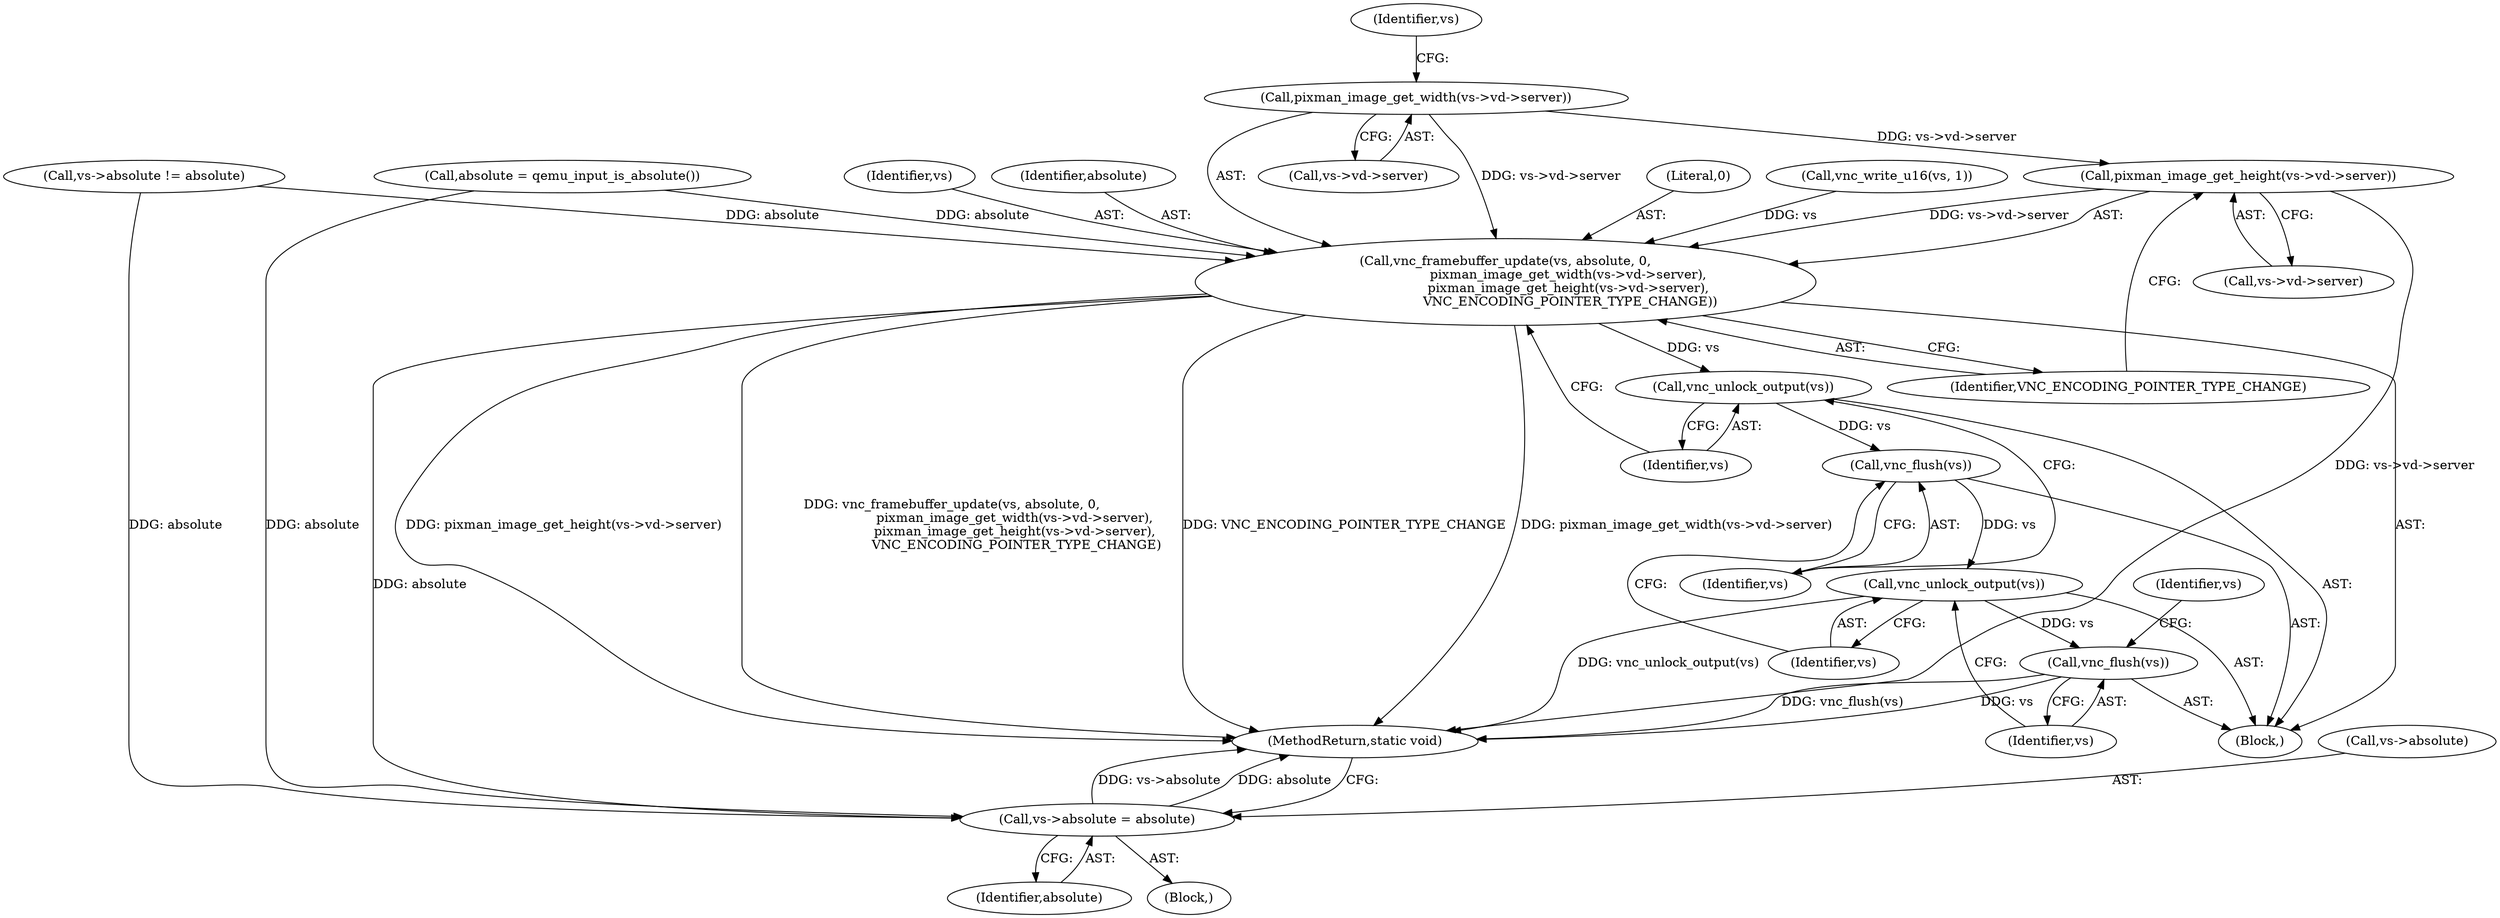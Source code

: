 digraph "0_qemu_bea60dd7679364493a0d7f5b54316c767cf894ef@pointer" {
"1000142" [label="(Call,pixman_image_get_height(vs->vd->server))"];
"1000136" [label="(Call,pixman_image_get_width(vs->vd->server))"];
"1000132" [label="(Call,vnc_framebuffer_update(vs, absolute, 0,\n                               pixman_image_get_width(vs->vd->server),\n                               pixman_image_get_height(vs->vd->server),\n                                VNC_ENCODING_POINTER_TYPE_CHANGE))"];
"1000149" [label="(Call,vnc_unlock_output(vs))"];
"1000151" [label="(Call,vnc_flush(vs))"];
"1000153" [label="(Call,vnc_unlock_output(vs))"];
"1000155" [label="(Call,vnc_flush(vs))"];
"1000157" [label="(Call,vs->absolute = absolute)"];
"1000151" [label="(Call,vnc_flush(vs))"];
"1000137" [label="(Call,vs->vd->server)"];
"1000143" [label="(Call,vs->vd->server)"];
"1000157" [label="(Call,vs->absolute = absolute)"];
"1000155" [label="(Call,vnc_flush(vs))"];
"1000120" [label="(Call,vs->absolute != absolute)"];
"1000161" [label="(Identifier,absolute)"];
"1000142" [label="(Call,pixman_image_get_height(vs->vd->server))"];
"1000156" [label="(Identifier,vs)"];
"1000136" [label="(Call,pixman_image_get_width(vs->vd->server))"];
"1000148" [label="(Identifier,VNC_ENCODING_POINTER_TYPE_CHANGE)"];
"1000135" [label="(Literal,0)"];
"1000129" [label="(Call,vnc_write_u16(vs, 1))"];
"1000153" [label="(Call,vnc_unlock_output(vs))"];
"1000133" [label="(Identifier,vs)"];
"1000159" [label="(Identifier,vs)"];
"1000125" [label="(Block,)"];
"1000162" [label="(MethodReturn,static void)"];
"1000112" [label="(Call,absolute = qemu_input_is_absolute())"];
"1000103" [label="(Block,)"];
"1000149" [label="(Call,vnc_unlock_output(vs))"];
"1000154" [label="(Identifier,vs)"];
"1000134" [label="(Identifier,absolute)"];
"1000132" [label="(Call,vnc_framebuffer_update(vs, absolute, 0,\n                               pixman_image_get_width(vs->vd->server),\n                               pixman_image_get_height(vs->vd->server),\n                                VNC_ENCODING_POINTER_TYPE_CHANGE))"];
"1000152" [label="(Identifier,vs)"];
"1000145" [label="(Identifier,vs)"];
"1000150" [label="(Identifier,vs)"];
"1000158" [label="(Call,vs->absolute)"];
"1000142" -> "1000132"  [label="AST: "];
"1000142" -> "1000143"  [label="CFG: "];
"1000143" -> "1000142"  [label="AST: "];
"1000148" -> "1000142"  [label="CFG: "];
"1000142" -> "1000162"  [label="DDG: vs->vd->server"];
"1000142" -> "1000132"  [label="DDG: vs->vd->server"];
"1000136" -> "1000142"  [label="DDG: vs->vd->server"];
"1000136" -> "1000132"  [label="AST: "];
"1000136" -> "1000137"  [label="CFG: "];
"1000137" -> "1000136"  [label="AST: "];
"1000145" -> "1000136"  [label="CFG: "];
"1000136" -> "1000132"  [label="DDG: vs->vd->server"];
"1000132" -> "1000125"  [label="AST: "];
"1000132" -> "1000148"  [label="CFG: "];
"1000133" -> "1000132"  [label="AST: "];
"1000134" -> "1000132"  [label="AST: "];
"1000135" -> "1000132"  [label="AST: "];
"1000148" -> "1000132"  [label="AST: "];
"1000150" -> "1000132"  [label="CFG: "];
"1000132" -> "1000162"  [label="DDG: pixman_image_get_height(vs->vd->server)"];
"1000132" -> "1000162"  [label="DDG: vnc_framebuffer_update(vs, absolute, 0,\n                               pixman_image_get_width(vs->vd->server),\n                               pixman_image_get_height(vs->vd->server),\n                                VNC_ENCODING_POINTER_TYPE_CHANGE)"];
"1000132" -> "1000162"  [label="DDG: VNC_ENCODING_POINTER_TYPE_CHANGE"];
"1000132" -> "1000162"  [label="DDG: pixman_image_get_width(vs->vd->server)"];
"1000129" -> "1000132"  [label="DDG: vs"];
"1000112" -> "1000132"  [label="DDG: absolute"];
"1000120" -> "1000132"  [label="DDG: absolute"];
"1000132" -> "1000149"  [label="DDG: vs"];
"1000132" -> "1000157"  [label="DDG: absolute"];
"1000149" -> "1000125"  [label="AST: "];
"1000149" -> "1000150"  [label="CFG: "];
"1000150" -> "1000149"  [label="AST: "];
"1000152" -> "1000149"  [label="CFG: "];
"1000149" -> "1000151"  [label="DDG: vs"];
"1000151" -> "1000125"  [label="AST: "];
"1000151" -> "1000152"  [label="CFG: "];
"1000152" -> "1000151"  [label="AST: "];
"1000154" -> "1000151"  [label="CFG: "];
"1000151" -> "1000153"  [label="DDG: vs"];
"1000153" -> "1000125"  [label="AST: "];
"1000153" -> "1000154"  [label="CFG: "];
"1000154" -> "1000153"  [label="AST: "];
"1000156" -> "1000153"  [label="CFG: "];
"1000153" -> "1000162"  [label="DDG: vnc_unlock_output(vs)"];
"1000153" -> "1000155"  [label="DDG: vs"];
"1000155" -> "1000125"  [label="AST: "];
"1000155" -> "1000156"  [label="CFG: "];
"1000156" -> "1000155"  [label="AST: "];
"1000159" -> "1000155"  [label="CFG: "];
"1000155" -> "1000162"  [label="DDG: vs"];
"1000155" -> "1000162"  [label="DDG: vnc_flush(vs)"];
"1000157" -> "1000103"  [label="AST: "];
"1000157" -> "1000161"  [label="CFG: "];
"1000158" -> "1000157"  [label="AST: "];
"1000161" -> "1000157"  [label="AST: "];
"1000162" -> "1000157"  [label="CFG: "];
"1000157" -> "1000162"  [label="DDG: vs->absolute"];
"1000157" -> "1000162"  [label="DDG: absolute"];
"1000112" -> "1000157"  [label="DDG: absolute"];
"1000120" -> "1000157"  [label="DDG: absolute"];
}
